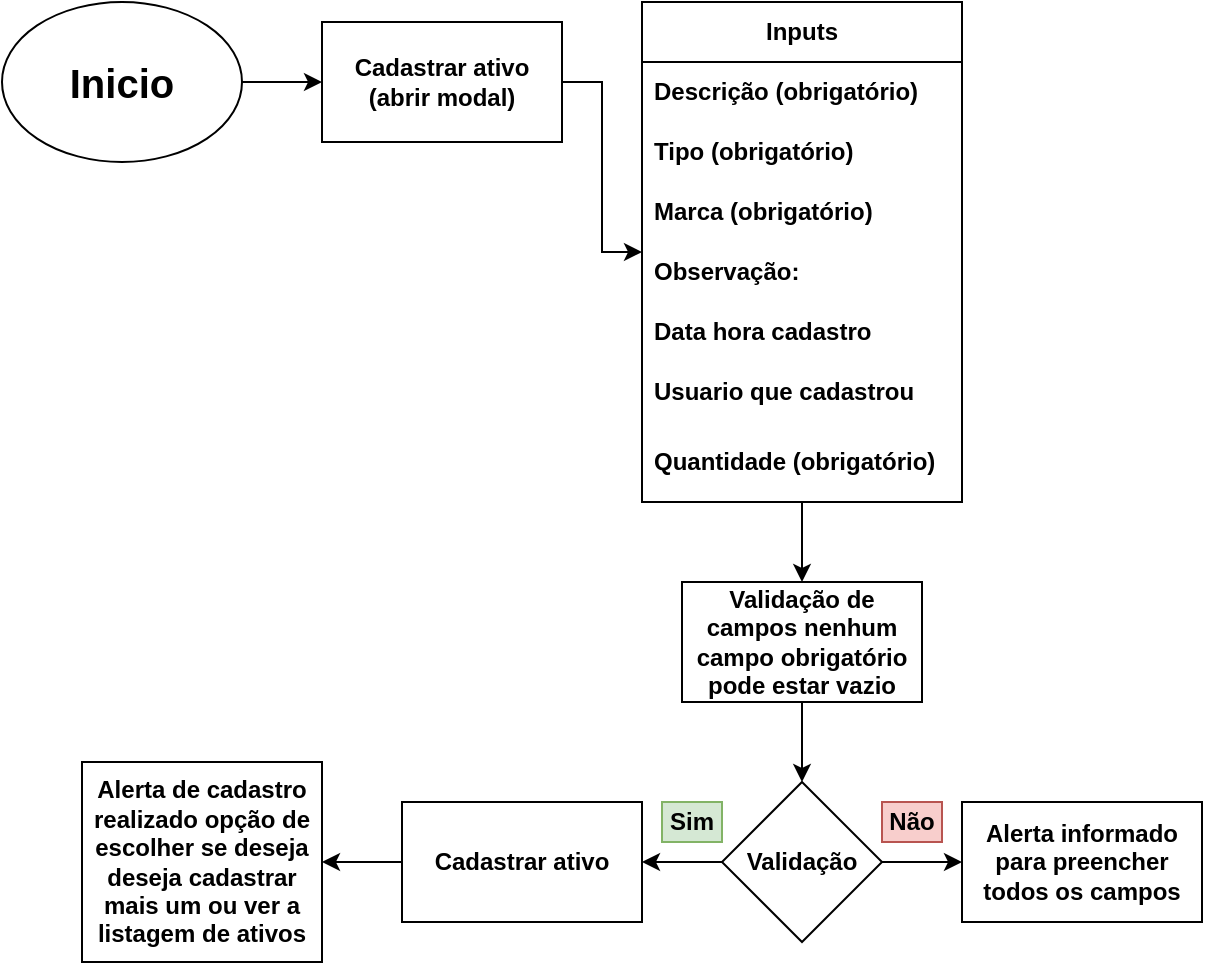 <mxfile version="24.8.3">
  <diagram name="Página-1" id="6jxqAxKodcOs0ckHhdJL">
    <mxGraphModel dx="1161" dy="663" grid="1" gridSize="10" guides="1" tooltips="1" connect="1" arrows="1" fold="1" page="1" pageScale="1" pageWidth="827" pageHeight="1169" math="0" shadow="0">
      <root>
        <mxCell id="0" />
        <mxCell id="1" parent="0" />
        <mxCell id="i8YapZez4RIZr1JvTsTq-3" value="" style="edgeStyle=orthogonalEdgeStyle;rounded=0;orthogonalLoop=1;jettySize=auto;html=1;fontStyle=1" parent="1" source="i8YapZez4RIZr1JvTsTq-1" edge="1">
          <mxGeometry relative="1" as="geometry">
            <mxPoint x="200" y="80" as="targetPoint" />
          </mxGeometry>
        </mxCell>
        <mxCell id="i8YapZez4RIZr1JvTsTq-1" value="&lt;h1 style=&quot;font-size: 20px;&quot;&gt;Inicio&lt;/h1&gt;" style="ellipse;whiteSpace=wrap;html=1;fontSize=20;fontStyle=1" parent="1" vertex="1">
          <mxGeometry x="40" y="40" width="120" height="80" as="geometry" />
        </mxCell>
        <mxCell id="i8YapZez4RIZr1JvTsTq-32" style="edgeStyle=orthogonalEdgeStyle;rounded=0;orthogonalLoop=1;jettySize=auto;html=1;fontStyle=1" parent="1" source="i8YapZez4RIZr1JvTsTq-4" target="i8YapZez4RIZr1JvTsTq-15" edge="1">
          <mxGeometry relative="1" as="geometry" />
        </mxCell>
        <mxCell id="i8YapZez4RIZr1JvTsTq-4" value="Inputs" style="swimlane;fontStyle=1;childLayout=stackLayout;horizontal=1;startSize=30;horizontalStack=0;resizeParent=1;resizeParentMax=0;resizeLast=0;collapsible=1;marginBottom=0;whiteSpace=wrap;html=1;" parent="1" vertex="1">
          <mxGeometry x="360" y="40" width="160" height="250" as="geometry" />
        </mxCell>
        <mxCell id="i8YapZez4RIZr1JvTsTq-7" value="Descrição (obrigatório)" style="text;strokeColor=none;fillColor=none;align=left;verticalAlign=middle;spacingLeft=4;spacingRight=4;overflow=hidden;points=[[0,0.5],[1,0.5]];portConstraint=eastwest;rotatable=0;whiteSpace=wrap;html=1;fontStyle=1" parent="i8YapZez4RIZr1JvTsTq-4" vertex="1">
          <mxGeometry y="30" width="160" height="30" as="geometry" />
        </mxCell>
        <mxCell id="i8YapZez4RIZr1JvTsTq-5" value="Tipo (obrigatório)" style="text;strokeColor=none;fillColor=none;align=left;verticalAlign=middle;spacingLeft=4;spacingRight=4;overflow=hidden;points=[[0,0.5],[1,0.5]];portConstraint=eastwest;rotatable=0;whiteSpace=wrap;html=1;fontStyle=1" parent="i8YapZez4RIZr1JvTsTq-4" vertex="1">
          <mxGeometry y="60" width="160" height="30" as="geometry" />
        </mxCell>
        <mxCell id="i8YapZez4RIZr1JvTsTq-6" value="Marca (obrigatório)" style="text;strokeColor=none;fillColor=none;align=left;verticalAlign=middle;spacingLeft=4;spacingRight=4;overflow=hidden;points=[[0,0.5],[1,0.5]];portConstraint=eastwest;rotatable=0;whiteSpace=wrap;html=1;fontStyle=1" parent="i8YapZez4RIZr1JvTsTq-4" vertex="1">
          <mxGeometry y="90" width="160" height="30" as="geometry" />
        </mxCell>
        <mxCell id="i8YapZez4RIZr1JvTsTq-12" value="Observação:" style="text;strokeColor=none;fillColor=none;align=left;verticalAlign=middle;spacingLeft=4;spacingRight=4;overflow=hidden;points=[[0,0.5],[1,0.5]];portConstraint=eastwest;rotatable=0;whiteSpace=wrap;html=1;fontStyle=1" parent="i8YapZez4RIZr1JvTsTq-4" vertex="1">
          <mxGeometry y="120" width="160" height="30" as="geometry" />
        </mxCell>
        <mxCell id="i8YapZez4RIZr1JvTsTq-30" value="Data hora cadastro" style="text;strokeColor=none;fillColor=none;align=left;verticalAlign=middle;spacingLeft=4;spacingRight=4;overflow=hidden;points=[[0,0.5],[1,0.5]];portConstraint=eastwest;rotatable=0;whiteSpace=wrap;html=1;fontStyle=1" parent="i8YapZez4RIZr1JvTsTq-4" vertex="1">
          <mxGeometry y="150" width="160" height="30" as="geometry" />
        </mxCell>
        <mxCell id="i8YapZez4RIZr1JvTsTq-31" value="Usuario que cadastrou" style="text;strokeColor=none;fillColor=none;align=left;verticalAlign=middle;spacingLeft=4;spacingRight=4;overflow=hidden;points=[[0,0.5],[1,0.5]];portConstraint=eastwest;rotatable=0;whiteSpace=wrap;html=1;fontStyle=1" parent="i8YapZez4RIZr1JvTsTq-4" vertex="1">
          <mxGeometry y="180" width="160" height="30" as="geometry" />
        </mxCell>
        <mxCell id="t0p-oIANMJ21w0eJMZg_-10" value="Quantidade (obrigatório)" style="text;strokeColor=none;fillColor=none;align=left;verticalAlign=middle;spacingLeft=4;spacingRight=4;overflow=hidden;points=[[0,0.5],[1,0.5]];portConstraint=eastwest;rotatable=0;whiteSpace=wrap;html=1;fontStyle=1" vertex="1" parent="i8YapZez4RIZr1JvTsTq-4">
          <mxGeometry y="210" width="160" height="40" as="geometry" />
        </mxCell>
        <mxCell id="i8YapZez4RIZr1JvTsTq-11" style="edgeStyle=orthogonalEdgeStyle;rounded=0;orthogonalLoop=1;jettySize=auto;html=1;fontStyle=1" parent="1" source="i8YapZez4RIZr1JvTsTq-9" target="i8YapZez4RIZr1JvTsTq-4" edge="1">
          <mxGeometry relative="1" as="geometry" />
        </mxCell>
        <mxCell id="i8YapZez4RIZr1JvTsTq-9" value="Cadastrar ativo&lt;div&gt;(abrir modal)&lt;/div&gt;" style="rounded=0;whiteSpace=wrap;html=1;fontStyle=1" parent="1" vertex="1">
          <mxGeometry x="200" y="50" width="120" height="60" as="geometry" />
        </mxCell>
        <mxCell id="i8YapZez4RIZr1JvTsTq-20" style="edgeStyle=orthogonalEdgeStyle;rounded=0;orthogonalLoop=1;jettySize=auto;html=1;entryX=0.5;entryY=0;entryDx=0;entryDy=0;fontStyle=1" parent="1" source="i8YapZez4RIZr1JvTsTq-15" target="i8YapZez4RIZr1JvTsTq-18" edge="1">
          <mxGeometry relative="1" as="geometry">
            <mxPoint x="440" y="410" as="targetPoint" />
          </mxGeometry>
        </mxCell>
        <mxCell id="i8YapZez4RIZr1JvTsTq-15" value="Validação de campos nenhum campo obrigatório pode estar vazio" style="rounded=0;whiteSpace=wrap;html=1;fontStyle=1" parent="1" vertex="1">
          <mxGeometry x="380" y="330" width="120" height="60" as="geometry" />
        </mxCell>
        <mxCell id="i8YapZez4RIZr1JvTsTq-23" value="" style="edgeStyle=orthogonalEdgeStyle;rounded=0;orthogonalLoop=1;jettySize=auto;html=1;fontStyle=1" parent="1" source="i8YapZez4RIZr1JvTsTq-18" target="i8YapZez4RIZr1JvTsTq-22" edge="1">
          <mxGeometry relative="1" as="geometry" />
        </mxCell>
        <mxCell id="i8YapZez4RIZr1JvTsTq-25" value="" style="edgeStyle=orthogonalEdgeStyle;rounded=0;orthogonalLoop=1;jettySize=auto;html=1;fontStyle=1" parent="1" source="i8YapZez4RIZr1JvTsTq-18" target="i8YapZez4RIZr1JvTsTq-24" edge="1">
          <mxGeometry relative="1" as="geometry" />
        </mxCell>
        <mxCell id="i8YapZez4RIZr1JvTsTq-18" value="Validação" style="rhombus;whiteSpace=wrap;html=1;fontStyle=1" parent="1" vertex="1">
          <mxGeometry x="400" y="430" width="80" height="80" as="geometry" />
        </mxCell>
        <mxCell id="i8YapZez4RIZr1JvTsTq-21" value="Sim" style="rounded=0;whiteSpace=wrap;html=1;fillColor=#d5e8d4;strokeColor=#82b366;fontStyle=1" parent="1" vertex="1">
          <mxGeometry x="370" y="440" width="30" height="20" as="geometry" />
        </mxCell>
        <mxCell id="i8YapZez4RIZr1JvTsTq-28" value="" style="edgeStyle=orthogonalEdgeStyle;rounded=0;orthogonalLoop=1;jettySize=auto;html=1;fontStyle=1" parent="1" source="i8YapZez4RIZr1JvTsTq-22" edge="1">
          <mxGeometry relative="1" as="geometry">
            <mxPoint x="200" y="470" as="targetPoint" />
          </mxGeometry>
        </mxCell>
        <mxCell id="i8YapZez4RIZr1JvTsTq-22" value="Cadastrar ativo" style="whiteSpace=wrap;html=1;fontStyle=1" parent="1" vertex="1">
          <mxGeometry x="240" y="440" width="120" height="60" as="geometry" />
        </mxCell>
        <mxCell id="i8YapZez4RIZr1JvTsTq-24" value="Alerta informado para preencher todos os campos" style="whiteSpace=wrap;html=1;fontStyle=1" parent="1" vertex="1">
          <mxGeometry x="520" y="440" width="120" height="60" as="geometry" />
        </mxCell>
        <mxCell id="i8YapZez4RIZr1JvTsTq-26" value="Não" style="rounded=0;whiteSpace=wrap;html=1;fillColor=#f8cecc;strokeColor=#b85450;fontStyle=1" parent="1" vertex="1">
          <mxGeometry x="480" y="440" width="30" height="20" as="geometry" />
        </mxCell>
        <mxCell id="i8YapZez4RIZr1JvTsTq-27" value="&lt;div&gt;&lt;br&gt;&lt;/div&gt;&lt;div&gt;&lt;span style=&quot;background-color: initial;&quot;&gt;Alerta de cadastro realizado&amp;nbsp;&lt;/span&gt;&lt;span style=&quot;background-color: initial;&quot;&gt;opção de escolher se deseja deseja cadastrar mais um ou ver a listagem de ativos&lt;/span&gt;&lt;br&gt;&lt;/div&gt;&lt;div&gt;&lt;div&gt;&lt;br&gt;&lt;/div&gt;&lt;/div&gt;" style="whiteSpace=wrap;html=1;fontStyle=1" parent="1" vertex="1">
          <mxGeometry x="80" y="420" width="120" height="100" as="geometry" />
        </mxCell>
      </root>
    </mxGraphModel>
  </diagram>
</mxfile>

